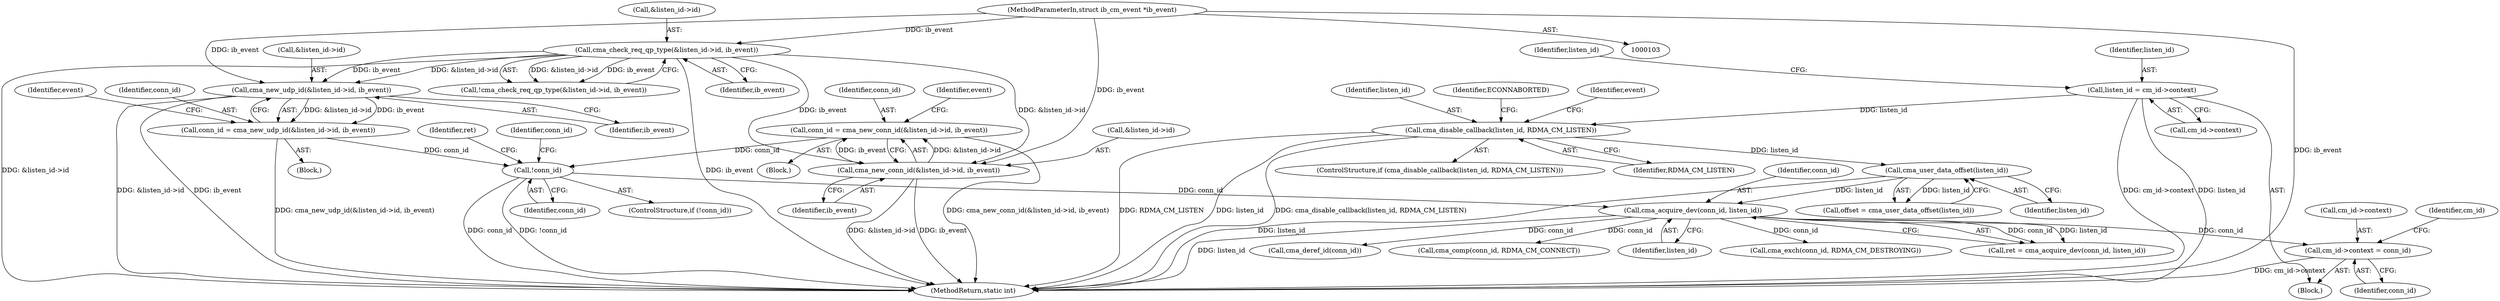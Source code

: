 digraph "0_linux_b2853fd6c2d0f383dbdf7427e263eb576a633867_0@pointer" {
"1000277" [label="(Call,cm_id->context = conn_id)"];
"1000264" [label="(Call,cma_acquire_dev(conn_id, listen_id))"];
"1000248" [label="(Call,!conn_id)"];
"1000226" [label="(Call,conn_id = cma_new_conn_id(&listen_id->id, ib_event))"];
"1000228" [label="(Call,cma_new_conn_id(&listen_id->id, ib_event))"];
"1000154" [label="(Call,cma_check_req_qp_type(&listen_id->id, ib_event))"];
"1000105" [label="(MethodParameterIn,struct ib_cm_event *ib_event)"];
"1000192" [label="(Call,conn_id = cma_new_udp_id(&listen_id->id, ib_event))"];
"1000194" [label="(Call,cma_new_udp_id(&listen_id->id, ib_event))"];
"1000178" [label="(Call,cma_user_data_offset(listen_id))"];
"1000164" [label="(Call,cma_disable_callback(listen_id, RDMA_CM_LISTEN))"];
"1000147" [label="(Call,listen_id = cm_id->context)"];
"1000278" [label="(Call,cm_id->context)"];
"1000166" [label="(Identifier,RDMA_CM_LISTEN)"];
"1000247" [label="(ControlStructure,if (!conn_id))"];
"1000281" [label="(Identifier,conn_id)"];
"1000191" [label="(Block,)"];
"1000252" [label="(Identifier,ret)"];
"1000194" [label="(Call,cma_new_udp_id(&listen_id->id, ib_event))"];
"1000372" [label="(Call,cma_comp(conn_id, RDMA_CM_CONNECT))"];
"1000249" [label="(Identifier,conn_id)"];
"1000284" [label="(Identifier,cm_id)"];
"1000225" [label="(Block,)"];
"1000155" [label="(Call,&listen_id->id)"];
"1000277" [label="(Call,cm_id->context = conn_id)"];
"1000248" [label="(Call,!conn_id)"];
"1000204" [label="(Identifier,event)"];
"1000157" [label="(Identifier,listen_id)"];
"1000165" [label="(Identifier,listen_id)"];
"1000164" [label="(Call,cma_disable_callback(listen_id, RDMA_CM_LISTEN))"];
"1000148" [label="(Identifier,listen_id)"];
"1000147" [label="(Call,listen_id = cm_id->context)"];
"1000169" [label="(Identifier,ECONNABORTED)"];
"1000264" [label="(Call,cma_acquire_dev(conn_id, listen_id))"];
"1000178" [label="(Call,cma_user_data_offset(listen_id))"];
"1000229" [label="(Call,&listen_id->id)"];
"1000153" [label="(Call,!cma_check_req_qp_type(&listen_id->id, ib_event))"];
"1000266" [label="(Identifier,listen_id)"];
"1000159" [label="(Identifier,ib_event)"];
"1000265" [label="(Identifier,conn_id)"];
"1000163" [label="(ControlStructure,if (cma_disable_callback(listen_id, RDMA_CM_LISTEN)))"];
"1000106" [label="(Block,)"];
"1000228" [label="(Call,cma_new_conn_id(&listen_id->id, ib_event))"];
"1000233" [label="(Identifier,ib_event)"];
"1000149" [label="(Call,cm_id->context)"];
"1000195" [label="(Call,&listen_id->id)"];
"1000154" [label="(Call,cma_check_req_qp_type(&listen_id->id, ib_event))"];
"1000226" [label="(Call,conn_id = cma_new_conn_id(&listen_id->id, ib_event))"];
"1000179" [label="(Identifier,listen_id)"];
"1000438" [label="(MethodReturn,static int)"];
"1000176" [label="(Call,offset = cma_user_data_offset(listen_id))"];
"1000192" [label="(Call,conn_id = cma_new_udp_id(&listen_id->id, ib_event))"];
"1000105" [label="(MethodParameterIn,struct ib_cm_event *ib_event)"];
"1000415" [label="(Call,cma_exch(conn_id, RDMA_CM_DESTROYING))"];
"1000259" [label="(Identifier,conn_id)"];
"1000172" [label="(Identifier,event)"];
"1000262" [label="(Call,ret = cma_acquire_dev(conn_id, listen_id))"];
"1000405" [label="(Call,cma_deref_id(conn_id))"];
"1000236" [label="(Identifier,event)"];
"1000193" [label="(Identifier,conn_id)"];
"1000199" [label="(Identifier,ib_event)"];
"1000227" [label="(Identifier,conn_id)"];
"1000277" -> "1000106"  [label="AST: "];
"1000277" -> "1000281"  [label="CFG: "];
"1000278" -> "1000277"  [label="AST: "];
"1000281" -> "1000277"  [label="AST: "];
"1000284" -> "1000277"  [label="CFG: "];
"1000277" -> "1000438"  [label="DDG: cm_id->context"];
"1000264" -> "1000277"  [label="DDG: conn_id"];
"1000264" -> "1000262"  [label="AST: "];
"1000264" -> "1000266"  [label="CFG: "];
"1000265" -> "1000264"  [label="AST: "];
"1000266" -> "1000264"  [label="AST: "];
"1000262" -> "1000264"  [label="CFG: "];
"1000264" -> "1000438"  [label="DDG: listen_id"];
"1000264" -> "1000262"  [label="DDG: conn_id"];
"1000264" -> "1000262"  [label="DDG: listen_id"];
"1000248" -> "1000264"  [label="DDG: conn_id"];
"1000178" -> "1000264"  [label="DDG: listen_id"];
"1000264" -> "1000372"  [label="DDG: conn_id"];
"1000264" -> "1000405"  [label="DDG: conn_id"];
"1000264" -> "1000415"  [label="DDG: conn_id"];
"1000248" -> "1000247"  [label="AST: "];
"1000248" -> "1000249"  [label="CFG: "];
"1000249" -> "1000248"  [label="AST: "];
"1000252" -> "1000248"  [label="CFG: "];
"1000259" -> "1000248"  [label="CFG: "];
"1000248" -> "1000438"  [label="DDG: !conn_id"];
"1000248" -> "1000438"  [label="DDG: conn_id"];
"1000226" -> "1000248"  [label="DDG: conn_id"];
"1000192" -> "1000248"  [label="DDG: conn_id"];
"1000226" -> "1000225"  [label="AST: "];
"1000226" -> "1000228"  [label="CFG: "];
"1000227" -> "1000226"  [label="AST: "];
"1000228" -> "1000226"  [label="AST: "];
"1000236" -> "1000226"  [label="CFG: "];
"1000226" -> "1000438"  [label="DDG: cma_new_conn_id(&listen_id->id, ib_event)"];
"1000228" -> "1000226"  [label="DDG: &listen_id->id"];
"1000228" -> "1000226"  [label="DDG: ib_event"];
"1000228" -> "1000233"  [label="CFG: "];
"1000229" -> "1000228"  [label="AST: "];
"1000233" -> "1000228"  [label="AST: "];
"1000228" -> "1000438"  [label="DDG: ib_event"];
"1000228" -> "1000438"  [label="DDG: &listen_id->id"];
"1000154" -> "1000228"  [label="DDG: &listen_id->id"];
"1000154" -> "1000228"  [label="DDG: ib_event"];
"1000105" -> "1000228"  [label="DDG: ib_event"];
"1000154" -> "1000153"  [label="AST: "];
"1000154" -> "1000159"  [label="CFG: "];
"1000155" -> "1000154"  [label="AST: "];
"1000159" -> "1000154"  [label="AST: "];
"1000153" -> "1000154"  [label="CFG: "];
"1000154" -> "1000438"  [label="DDG: ib_event"];
"1000154" -> "1000438"  [label="DDG: &listen_id->id"];
"1000154" -> "1000153"  [label="DDG: &listen_id->id"];
"1000154" -> "1000153"  [label="DDG: ib_event"];
"1000105" -> "1000154"  [label="DDG: ib_event"];
"1000154" -> "1000194"  [label="DDG: &listen_id->id"];
"1000154" -> "1000194"  [label="DDG: ib_event"];
"1000105" -> "1000103"  [label="AST: "];
"1000105" -> "1000438"  [label="DDG: ib_event"];
"1000105" -> "1000194"  [label="DDG: ib_event"];
"1000192" -> "1000191"  [label="AST: "];
"1000192" -> "1000194"  [label="CFG: "];
"1000193" -> "1000192"  [label="AST: "];
"1000194" -> "1000192"  [label="AST: "];
"1000204" -> "1000192"  [label="CFG: "];
"1000192" -> "1000438"  [label="DDG: cma_new_udp_id(&listen_id->id, ib_event)"];
"1000194" -> "1000192"  [label="DDG: &listen_id->id"];
"1000194" -> "1000192"  [label="DDG: ib_event"];
"1000194" -> "1000199"  [label="CFG: "];
"1000195" -> "1000194"  [label="AST: "];
"1000199" -> "1000194"  [label="AST: "];
"1000194" -> "1000438"  [label="DDG: &listen_id->id"];
"1000194" -> "1000438"  [label="DDG: ib_event"];
"1000178" -> "1000176"  [label="AST: "];
"1000178" -> "1000179"  [label="CFG: "];
"1000179" -> "1000178"  [label="AST: "];
"1000176" -> "1000178"  [label="CFG: "];
"1000178" -> "1000438"  [label="DDG: listen_id"];
"1000178" -> "1000176"  [label="DDG: listen_id"];
"1000164" -> "1000178"  [label="DDG: listen_id"];
"1000164" -> "1000163"  [label="AST: "];
"1000164" -> "1000166"  [label="CFG: "];
"1000165" -> "1000164"  [label="AST: "];
"1000166" -> "1000164"  [label="AST: "];
"1000169" -> "1000164"  [label="CFG: "];
"1000172" -> "1000164"  [label="CFG: "];
"1000164" -> "1000438"  [label="DDG: cma_disable_callback(listen_id, RDMA_CM_LISTEN)"];
"1000164" -> "1000438"  [label="DDG: RDMA_CM_LISTEN"];
"1000164" -> "1000438"  [label="DDG: listen_id"];
"1000147" -> "1000164"  [label="DDG: listen_id"];
"1000147" -> "1000106"  [label="AST: "];
"1000147" -> "1000149"  [label="CFG: "];
"1000148" -> "1000147"  [label="AST: "];
"1000149" -> "1000147"  [label="AST: "];
"1000157" -> "1000147"  [label="CFG: "];
"1000147" -> "1000438"  [label="DDG: cm_id->context"];
"1000147" -> "1000438"  [label="DDG: listen_id"];
}
